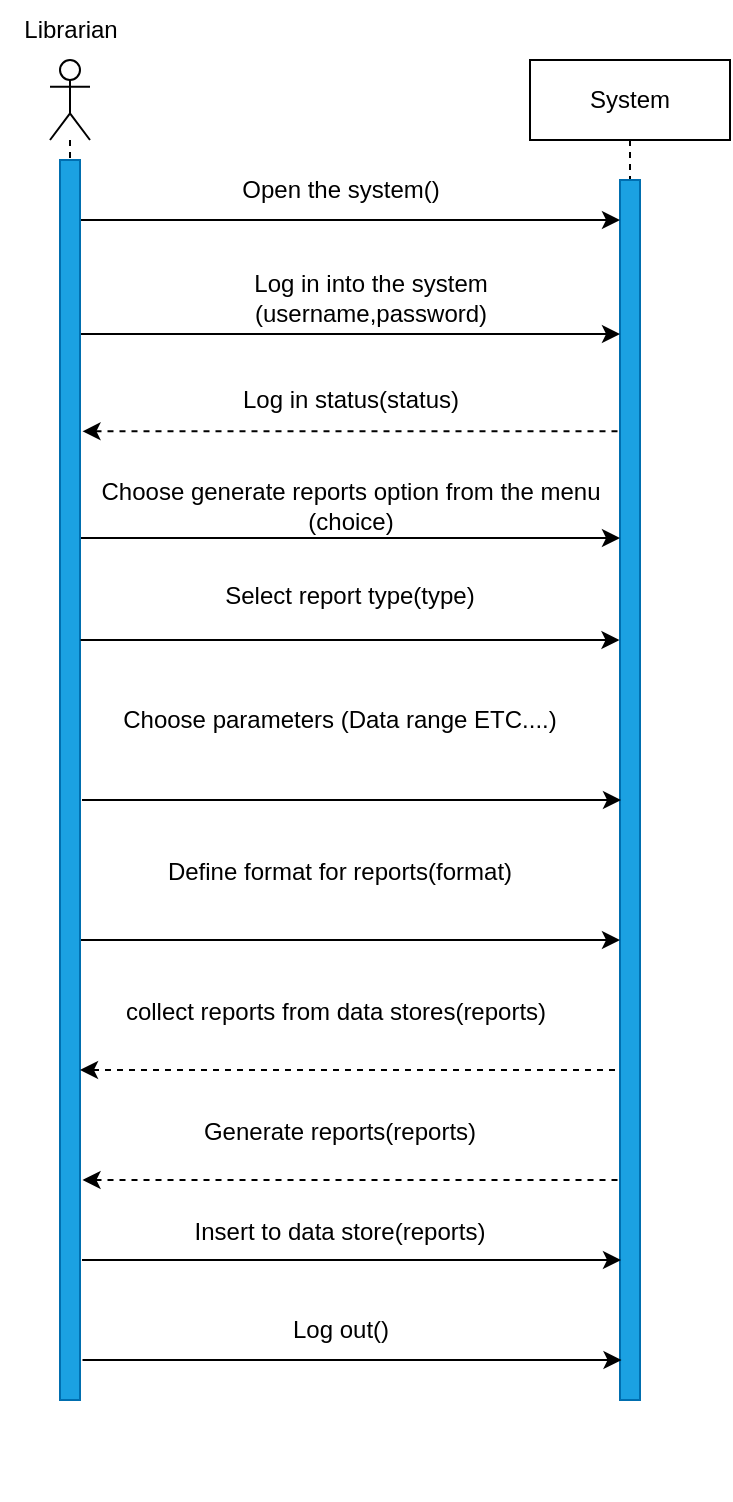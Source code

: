 <mxfile version="24.4.0" type="device">
  <diagram name="Page-1" id="qWa-lyhgqDSm4OWLrpog">
    <mxGraphModel dx="1036" dy="614" grid="1" gridSize="10" guides="1" tooltips="1" connect="1" arrows="1" fold="1" page="1" pageScale="1" pageWidth="1169" pageHeight="827" math="0" shadow="0">
      <root>
        <mxCell id="0" />
        <mxCell id="1" parent="0" />
        <mxCell id="Z3jUTcJN1DdH3K7D-xgu-1" value="" style="group" parent="1" vertex="1" connectable="0">
          <mxGeometry x="402" y="40" width="365" height="750" as="geometry" />
        </mxCell>
        <mxCell id="Z3jUTcJN1DdH3K7D-xgu-2" value="" style="shape=umlLifeline;perimeter=lifelinePerimeter;whiteSpace=wrap;html=1;container=1;dropTarget=0;collapsible=0;recursiveResize=0;outlineConnect=0;portConstraint=eastwest;newEdgeStyle={&quot;curved&quot;:0,&quot;rounded&quot;:0};participant=umlActor;" parent="Z3jUTcJN1DdH3K7D-xgu-1" vertex="1">
          <mxGeometry x="25" y="30" width="20" height="670" as="geometry" />
        </mxCell>
        <mxCell id="Z3jUTcJN1DdH3K7D-xgu-3" value="" style="html=1;points=[[0,0,0,0,5],[0,1,0,0,-5],[1,0,0,0,5],[1,1,0,0,-5]];perimeter=orthogonalPerimeter;outlineConnect=0;targetShapes=umlLifeline;portConstraint=eastwest;newEdgeStyle={&quot;curved&quot;:0,&quot;rounded&quot;:0};container=0;fillColor=#1ba1e2;fontColor=#ffffff;strokeColor=#006EAF;" parent="Z3jUTcJN1DdH3K7D-xgu-2" vertex="1">
          <mxGeometry x="5" y="50" width="10" height="620" as="geometry" />
        </mxCell>
        <mxCell id="Z3jUTcJN1DdH3K7D-xgu-4" value="System" style="shape=umlLifeline;perimeter=lifelinePerimeter;whiteSpace=wrap;html=1;container=0;dropTarget=0;collapsible=0;recursiveResize=0;outlineConnect=0;portConstraint=eastwest;newEdgeStyle={&quot;edgeStyle&quot;:&quot;elbowEdgeStyle&quot;,&quot;elbow&quot;:&quot;vertical&quot;,&quot;curved&quot;:0,&quot;rounded&quot;:0};" parent="Z3jUTcJN1DdH3K7D-xgu-1" vertex="1">
          <mxGeometry x="265" y="30" width="100" height="340" as="geometry" />
        </mxCell>
        <mxCell id="Z3jUTcJN1DdH3K7D-xgu-5" value="" style="html=1;points=[[0,0,0,0,5],[0,1,0,0,-5],[1,0,0,0,5],[1,1,0,0,-5]];perimeter=orthogonalPerimeter;outlineConnect=0;targetShapes=umlLifeline;portConstraint=eastwest;newEdgeStyle={&quot;curved&quot;:0,&quot;rounded&quot;:0};fillColor=#1ba1e2;container=0;fontColor=#ffffff;strokeColor=#006EAF;" parent="Z3jUTcJN1DdH3K7D-xgu-1" vertex="1">
          <mxGeometry x="310" y="90" width="10" height="610" as="geometry" />
        </mxCell>
        <mxCell id="Z3jUTcJN1DdH3K7D-xgu-6" value="Librarian" style="text;html=1;align=center;verticalAlign=middle;resizable=0;points=[];autosize=1;strokeColor=none;fillColor=none;" parent="Z3jUTcJN1DdH3K7D-xgu-1" vertex="1">
          <mxGeometry width="70" height="30" as="geometry" />
        </mxCell>
        <mxCell id="Z3jUTcJN1DdH3K7D-xgu-7" value="" style="endArrow=classic;html=1;rounded=0;" parent="Z3jUTcJN1DdH3K7D-xgu-1" edge="1">
          <mxGeometry width="50" height="50" relative="1" as="geometry">
            <mxPoint x="40.5" y="110" as="sourcePoint" />
            <mxPoint x="310" y="110" as="targetPoint" />
          </mxGeometry>
        </mxCell>
        <mxCell id="Z3jUTcJN1DdH3K7D-xgu-8" value="Open the system()" style="text;html=1;align=center;verticalAlign=middle;resizable=0;points=[];autosize=1;strokeColor=none;fillColor=none;" parent="Z3jUTcJN1DdH3K7D-xgu-1" vertex="1">
          <mxGeometry x="110" y="80" width="120" height="30" as="geometry" />
        </mxCell>
        <mxCell id="Z3jUTcJN1DdH3K7D-xgu-9" value="" style="endArrow=classic;html=1;rounded=0;" parent="Z3jUTcJN1DdH3K7D-xgu-1" edge="1">
          <mxGeometry width="50" height="50" relative="1" as="geometry">
            <mxPoint x="40.5" y="269.0" as="sourcePoint" />
            <mxPoint x="310" y="269.0" as="targetPoint" />
          </mxGeometry>
        </mxCell>
        <mxCell id="Z3jUTcJN1DdH3K7D-xgu-10" value="" style="endArrow=classic;html=1;rounded=0;" parent="Z3jUTcJN1DdH3K7D-xgu-1" edge="1">
          <mxGeometry width="50" height="50" relative="1" as="geometry">
            <mxPoint x="40.5" y="167" as="sourcePoint" />
            <mxPoint x="310" y="167" as="targetPoint" />
          </mxGeometry>
        </mxCell>
        <mxCell id="Z3jUTcJN1DdH3K7D-xgu-11" value="Log in into the system&lt;div&gt;(username,password)&lt;/div&gt;" style="text;html=1;align=center;verticalAlign=middle;resizable=0;points=[];autosize=1;strokeColor=none;fillColor=none;" parent="Z3jUTcJN1DdH3K7D-xgu-1" vertex="1">
          <mxGeometry x="115" y="129" width="140" height="40" as="geometry" />
        </mxCell>
        <mxCell id="Z3jUTcJN1DdH3K7D-xgu-14" value="" style="html=1;labelBackgroundColor=#ffffff;startArrow=none;startFill=0;startSize=6;endArrow=classic;endFill=1;endSize=6;jettySize=auto;orthogonalLoop=1;strokeWidth=1;dashed=1;fontSize=14;rounded=0;" parent="Z3jUTcJN1DdH3K7D-xgu-1" edge="1">
          <mxGeometry width="60" height="60" relative="1" as="geometry">
            <mxPoint x="308.75" y="215.66" as="sourcePoint" />
            <mxPoint x="41.25" y="215.66" as="targetPoint" />
          </mxGeometry>
        </mxCell>
        <mxCell id="Z3jUTcJN1DdH3K7D-xgu-15" value="Log in status(status)" style="text;html=1;align=center;verticalAlign=middle;resizable=0;points=[];autosize=1;strokeColor=none;fillColor=none;" parent="Z3jUTcJN1DdH3K7D-xgu-1" vertex="1">
          <mxGeometry x="110" y="185" width="130" height="30" as="geometry" />
        </mxCell>
        <mxCell id="Z3jUTcJN1DdH3K7D-xgu-16" value="&lt;div&gt;Choose generate reports option from the menu&lt;/div&gt;&lt;div&gt;(choice)&lt;/div&gt;" style="text;html=1;align=center;verticalAlign=middle;resizable=0;points=[];autosize=1;strokeColor=none;fillColor=none;" parent="Z3jUTcJN1DdH3K7D-xgu-1" vertex="1">
          <mxGeometry x="40" y="233" width="270" height="40" as="geometry" />
        </mxCell>
        <mxCell id="Z3jUTcJN1DdH3K7D-xgu-17" value="" style="endArrow=classic;html=1;rounded=0;" parent="Z3jUTcJN1DdH3K7D-xgu-1" edge="1">
          <mxGeometry width="50" height="50" relative="1" as="geometry">
            <mxPoint x="40.25" y="320" as="sourcePoint" />
            <mxPoint x="309.75" y="320" as="targetPoint" />
          </mxGeometry>
        </mxCell>
        <mxCell id="Z3jUTcJN1DdH3K7D-xgu-18" value="Select report type(type)" style="text;align=center;verticalAlign=middle;resizable=0;points=[];autosize=1;strokeColor=none;fillColor=none;" parent="Z3jUTcJN1DdH3K7D-xgu-1" vertex="1">
          <mxGeometry x="100" y="282" width="150" height="30" as="geometry" />
        </mxCell>
        <mxCell id="Z3jUTcJN1DdH3K7D-xgu-21" value="Choose parameters (Data range ETC....)" style="text;align=center;verticalAlign=middle;resizable=0;points=[];autosize=1;strokeColor=none;fillColor=none;" parent="Z3jUTcJN1DdH3K7D-xgu-1" vertex="1">
          <mxGeometry x="50" y="344" width="240" height="30" as="geometry" />
        </mxCell>
        <mxCell id="Z3jUTcJN1DdH3K7D-xgu-25" value="" style="endArrow=classic;html=1;rounded=0;" parent="Z3jUTcJN1DdH3K7D-xgu-1" edge="1">
          <mxGeometry width="50" height="50" relative="1" as="geometry">
            <mxPoint x="41" y="400" as="sourcePoint" />
            <mxPoint x="310.5" y="400" as="targetPoint" />
          </mxGeometry>
        </mxCell>
        <mxCell id="Z3jUTcJN1DdH3K7D-xgu-27" value="" style="endArrow=classic;html=1;rounded=0;" parent="Z3jUTcJN1DdH3K7D-xgu-1" edge="1">
          <mxGeometry width="50" height="50" relative="1" as="geometry">
            <mxPoint x="40.5" y="470" as="sourcePoint" />
            <mxPoint x="310" y="470" as="targetPoint" />
          </mxGeometry>
        </mxCell>
        <mxCell id="Z3jUTcJN1DdH3K7D-xgu-28" value="Define format for reports(format)" style="text;align=center;verticalAlign=middle;resizable=0;points=[];autosize=1;strokeColor=none;fillColor=none;" parent="Z3jUTcJN1DdH3K7D-xgu-1" vertex="1">
          <mxGeometry x="70" y="420" width="200" height="30" as="geometry" />
        </mxCell>
        <mxCell id="Z3jUTcJN1DdH3K7D-xgu-30" value="" style="html=1;labelBackgroundColor=#ffffff;startArrow=none;startFill=0;startSize=6;endArrow=classic;endFill=1;endSize=6;jettySize=auto;orthogonalLoop=1;strokeWidth=1;dashed=1;fontSize=14;rounded=0;" parent="Z3jUTcJN1DdH3K7D-xgu-1" edge="1">
          <mxGeometry width="60" height="60" relative="1" as="geometry">
            <mxPoint x="307.5" y="535" as="sourcePoint" />
            <mxPoint x="40" y="535" as="targetPoint" />
          </mxGeometry>
        </mxCell>
        <mxCell id="Z3jUTcJN1DdH3K7D-xgu-32" value="" style="html=1;labelBackgroundColor=#ffffff;startArrow=none;startFill=0;startSize=6;endArrow=classic;endFill=1;endSize=6;jettySize=auto;orthogonalLoop=1;strokeWidth=1;dashed=1;fontSize=14;rounded=0;" parent="Z3jUTcJN1DdH3K7D-xgu-1" edge="1">
          <mxGeometry width="60" height="60" relative="1" as="geometry">
            <mxPoint x="308.75" y="590" as="sourcePoint" />
            <mxPoint x="41.25" y="590" as="targetPoint" />
          </mxGeometry>
        </mxCell>
        <mxCell id="Z3jUTcJN1DdH3K7D-xgu-33" value="Generate reports(reports)" style="text;align=center;verticalAlign=middle;resizable=0;points=[];autosize=1;strokeColor=none;fillColor=none;" parent="Z3jUTcJN1DdH3K7D-xgu-1" vertex="1">
          <mxGeometry x="90" y="550" width="160" height="30" as="geometry" />
        </mxCell>
        <mxCell id="Z3jUTcJN1DdH3K7D-xgu-36" value="" style="endArrow=classic;html=1;rounded=0;" parent="Z3jUTcJN1DdH3K7D-xgu-1" edge="1">
          <mxGeometry width="50" height="50" relative="1" as="geometry">
            <mxPoint x="41.25" y="680" as="sourcePoint" />
            <mxPoint x="310.75" y="680" as="targetPoint" />
          </mxGeometry>
        </mxCell>
        <mxCell id="Z3jUTcJN1DdH3K7D-xgu-37" value="Log out()" style="text;html=1;align=center;verticalAlign=middle;resizable=0;points=[];autosize=1;strokeColor=none;fillColor=none;" parent="Z3jUTcJN1DdH3K7D-xgu-1" vertex="1">
          <mxGeometry x="135" y="650" width="70" height="30" as="geometry" />
        </mxCell>
        <mxCell id="Z3jUTcJN1DdH3K7D-xgu-35" value="Insert to data store(reports)" style="text;align=center;verticalAlign=middle;resizable=0;points=[];autosize=1;strokeColor=none;fillColor=none;" parent="Z3jUTcJN1DdH3K7D-xgu-1" vertex="1">
          <mxGeometry x="85" y="600" width="170" height="30" as="geometry" />
        </mxCell>
        <mxCell id="M63Fc4Hl4fFI5OJkMpk3-1" value="" style="endArrow=classic;html=1;rounded=0;" edge="1" parent="Z3jUTcJN1DdH3K7D-xgu-1">
          <mxGeometry width="50" height="50" relative="1" as="geometry">
            <mxPoint x="41" y="630" as="sourcePoint" />
            <mxPoint x="310.5" y="630" as="targetPoint" />
          </mxGeometry>
        </mxCell>
        <mxCell id="Z3jUTcJN1DdH3K7D-xgu-31" value="collect reports from data stores(reports)" style="text;align=center;verticalAlign=middle;resizable=0;points=[];autosize=1;strokeColor=none;fillColor=none;" parent="1" vertex="1">
          <mxGeometry x="455" y="530" width="230" height="30" as="geometry" />
        </mxCell>
      </root>
    </mxGraphModel>
  </diagram>
</mxfile>

